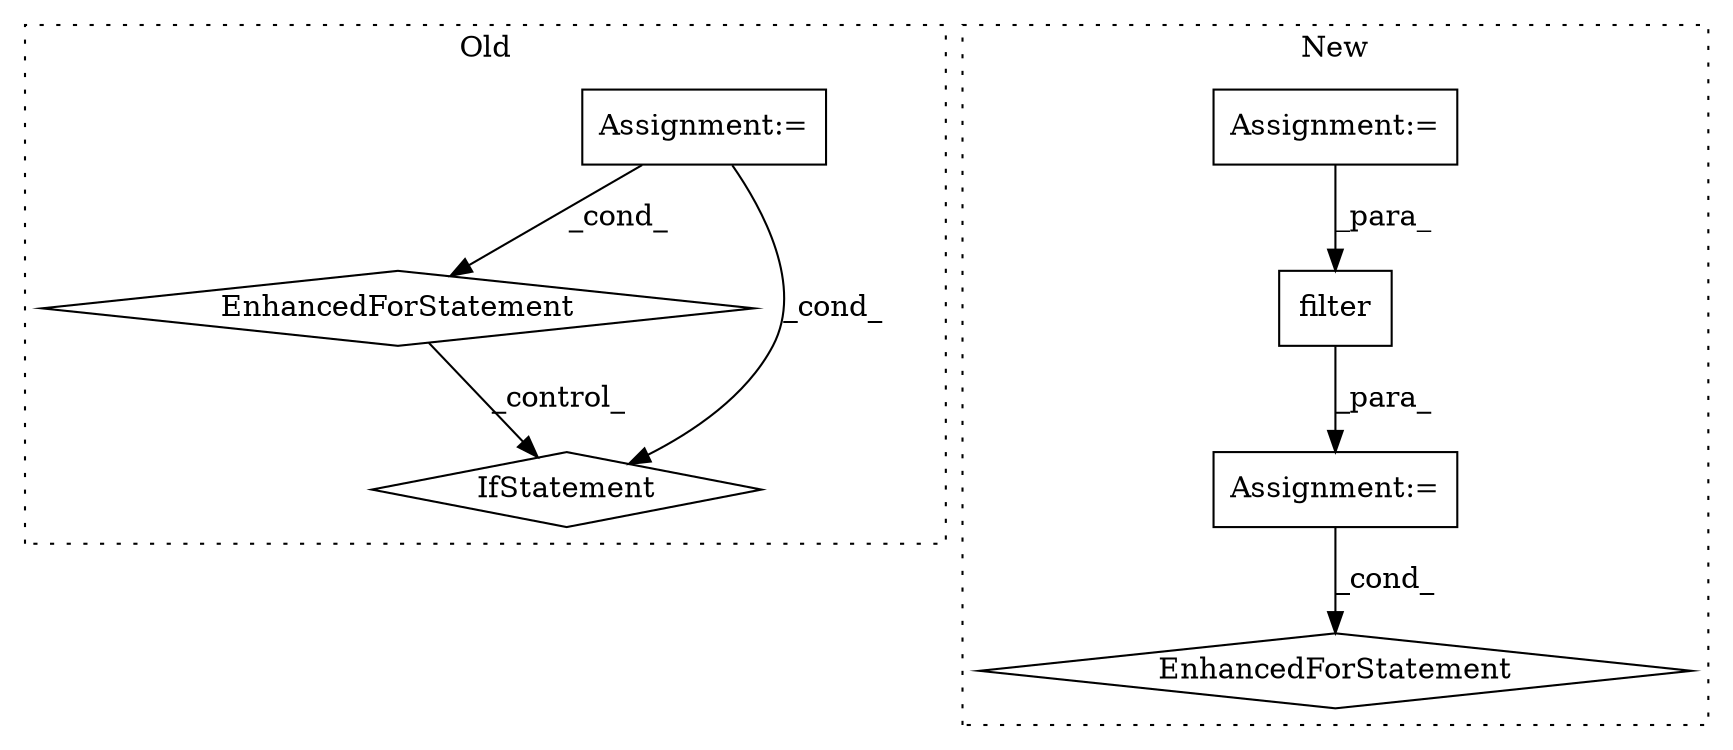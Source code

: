 digraph G {
subgraph cluster0 {
1 [label="EnhancedForStatement" a="70" s="17634,17743" l="69,2" shape="diamond"];
3 [label="Assignment:=" a="7" s="17383,17585" l="119,2" shape="box"];
6 [label="IfStatement" a="25" s="17755,17777" l="12,2" shape="diamond"];
label = "Old";
style="dotted";
}
subgraph cluster1 {
2 [label="filter" a="32" s="17099,17230" l="7,-5" shape="box"];
4 [label="Assignment:=" a="7" s="17702,17839" l="74,2" shape="box"];
5 [label="EnhancedForStatement" a="70" s="17849,17936" l="57,2" shape="diamond"];
7 [label="Assignment:=" a="7" s="17288" l="25" shape="box"];
label = "New";
style="dotted";
}
1 -> 6 [label="_control_"];
2 -> 4 [label="_para_"];
3 -> 6 [label="_cond_"];
3 -> 1 [label="_cond_"];
4 -> 5 [label="_cond_"];
7 -> 2 [label="_para_"];
}